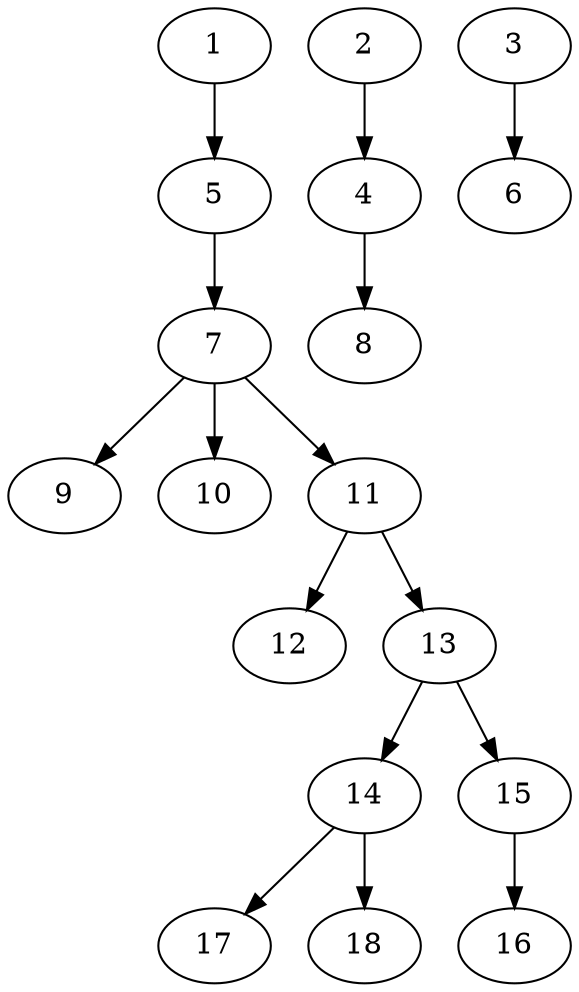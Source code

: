 // DAG (tier=1-easy, mode=data, n=18, ccr=0.320, fat=0.474, density=0.297, regular=0.601, jump=0.061, mindata=1048576, maxdata=8388608)
// DAG automatically generated by daggen at Sun Aug 24 16:33:33 2025
// /home/ermia/Project/Environments/daggen/bin/daggen --dot --ccr 0.320 --fat 0.474 --regular 0.601 --density 0.297 --jump 0.061 --mindata 1048576 --maxdata 8388608 -n 18 
digraph G {
  1 [size="789195473488447616", alpha="0.19", expect_size="394597736744223808"]
  1 -> 5 [size ="380509146316800"]
  2 [size="246793346445012288", alpha="0.04", expect_size="123396673222506144"]
  2 -> 4 [size ="91407314321408"]
  3 [size="97649164695216586752", alpha="0.19", expect_size="48824582347608293376"]
  3 -> 6 [size ="169642895081472"]
  4 [size="7034321312756542", alpha="0.11", expect_size="3517160656378271"]
  4 -> 8 [size ="174735509946368"]
  5 [size="306676852961731072", alpha="0.12", expect_size="153338426480865536"]
  5 -> 7 [size ="343919581724672"]
  6 [size="15401858379278428", alpha="0.14", expect_size="7700929189639214"]
  7 [size="27286124799983616000", alpha="0.15", expect_size="13643062399991808000"]
  7 -> 9 [size ="72507772108800"]
  7 -> 10 [size ="72507772108800"]
  7 -> 11 [size ="72507772108800"]
  8 [size="579694102395320064", alpha="0.13", expect_size="289847051197660032"]
  9 [size="3334768922875396096", alpha="0.08", expect_size="1667384461437698048"]
  10 [size="81903919866318946304", alpha="0.19", expect_size="40951959933159473152"]
  11 [size="72605150209537056", alpha="0.14", expect_size="36302575104768528"]
  11 -> 12 [size ="46879702253568"]
  11 -> 13 [size ="46879702253568"]
  12 [size="1175514859210308", alpha="0.17", expect_size="587757429605154"]
  13 [size="481765127906302", alpha="0.18", expect_size="240882563953151"]
  13 -> 14 [size ="9178110230528"]
  13 -> 15 [size ="9178110230528"]
  14 [size="788768322587659", alpha="0.10", expect_size="394384161293829"]
  14 -> 17 [size ="61606776012800"]
  14 -> 18 [size ="61606776012800"]
  15 [size="306786536250228288", alpha="0.08", expect_size="153393268125114144"]
  15 -> 16 [size ="197158326239232"]
  16 [size="18394416636951152", alpha="0.19", expect_size="9197208318475576"]
  17 [size="941212259254671", alpha="0.11", expect_size="470606129627335"]
  18 [size="677892402155102720", alpha="0.17", expect_size="338946201077551360"]
}